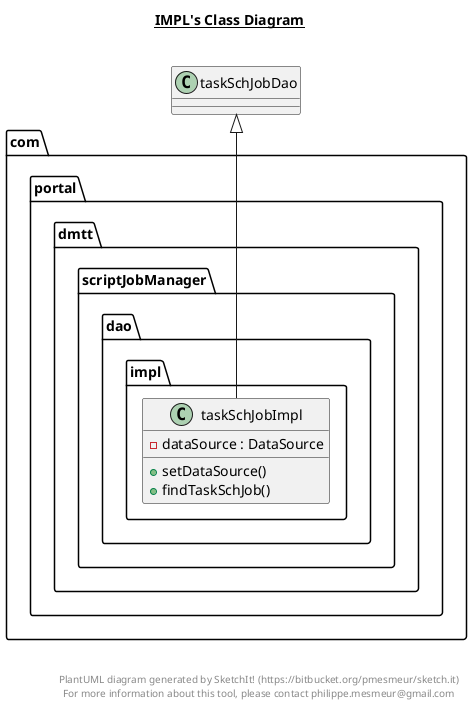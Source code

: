 @startuml

title __IMPL's Class Diagram__\n

  package com.portal.dmtt {
    package com.portal.dmtt.scriptJobManager {
      package com.portal.dmtt.scriptJobManager.dao {
        package com.portal.dmtt.scriptJobManager.dao.impl {
          class taskSchJobImpl {
              - dataSource : DataSource
              + setDataSource()
              + findTaskSchJob()
          }
        }
      }
    }
  }
  

  taskSchJobImpl -up-|> taskSchJobDao


right footer


PlantUML diagram generated by SketchIt! (https://bitbucket.org/pmesmeur/sketch.it)
For more information about this tool, please contact philippe.mesmeur@gmail.com
endfooter

@enduml
